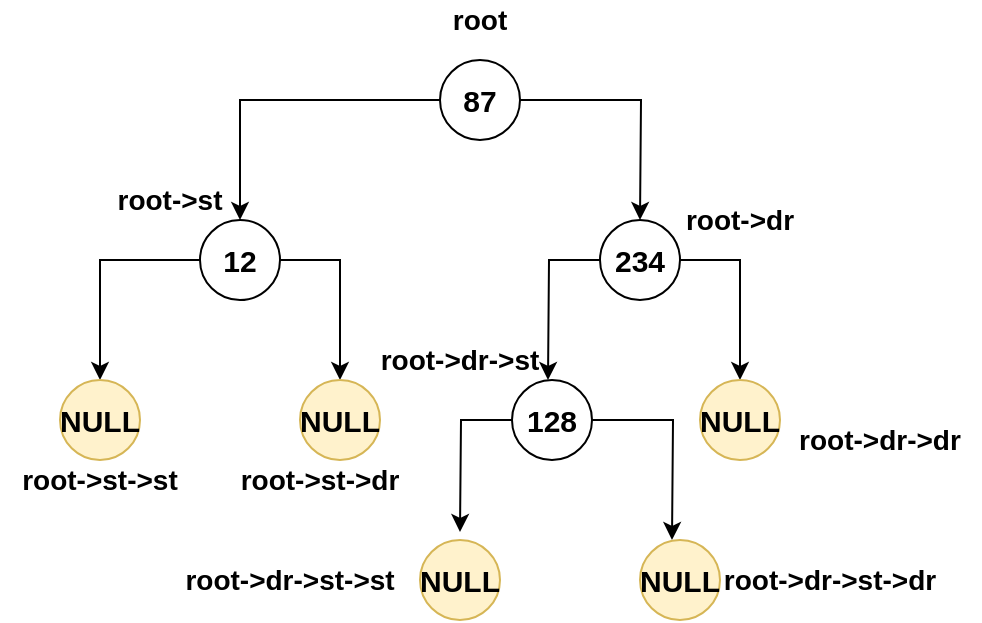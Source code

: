 <mxfile version="14.7.1" type="device"><diagram id="mWuVhL0nk_kftojqKcoN" name="Page-1"><mxGraphModel dx="1038" dy="548" grid="1" gridSize="10" guides="1" tooltips="1" connect="1" arrows="1" fold="1" page="1" pageScale="1" pageWidth="827" pageHeight="1169" math="0" shadow="0"><root><mxCell id="0"/><mxCell id="1" parent="0"/><mxCell id="s3o5FQOJutdD1I3OnBrG-6" style="edgeStyle=orthogonalEdgeStyle;rounded=0;orthogonalLoop=1;jettySize=auto;html=1;exitX=1;exitY=0.5;exitDx=0;exitDy=0;entryX=0.5;entryY=0;entryDx=0;entryDy=0;" parent="1" source="s3o5FQOJutdD1I3OnBrG-1" edge="1"><mxGeometry relative="1" as="geometry"><mxPoint x="460" y="160" as="targetPoint"/></mxGeometry></mxCell><mxCell id="s3o5FQOJutdD1I3OnBrG-21" style="edgeStyle=orthogonalEdgeStyle;rounded=0;orthogonalLoop=1;jettySize=auto;html=1;entryX=0.5;entryY=0;entryDx=0;entryDy=0;" parent="1" source="s3o5FQOJutdD1I3OnBrG-1" target="s3o5FQOJutdD1I3OnBrG-12" edge="1"><mxGeometry relative="1" as="geometry"/></mxCell><mxCell id="s3o5FQOJutdD1I3OnBrG-1" value="&lt;b&gt;&lt;font style=&quot;font-size: 15px&quot;&gt;87&lt;/font&gt;&lt;/b&gt;" style="ellipse;whiteSpace=wrap;html=1;aspect=fixed;" parent="1" vertex="1"><mxGeometry x="360" y="80" width="40" height="40" as="geometry"/></mxCell><mxCell id="s3o5FQOJutdD1I3OnBrG-10" style="edgeStyle=orthogonalEdgeStyle;rounded=0;orthogonalLoop=1;jettySize=auto;html=1;entryX=0.5;entryY=0;entryDx=0;entryDy=0;" parent="1" source="s3o5FQOJutdD1I3OnBrG-7" edge="1"><mxGeometry relative="1" as="geometry"><mxPoint x="414" y="240" as="targetPoint"/></mxGeometry></mxCell><mxCell id="s3o5FQOJutdD1I3OnBrG-11" style="edgeStyle=orthogonalEdgeStyle;rounded=0;orthogonalLoop=1;jettySize=auto;html=1;entryX=0.5;entryY=0;entryDx=0;entryDy=0;" parent="1" source="s3o5FQOJutdD1I3OnBrG-7" target="s3o5FQOJutdD1I3OnBrG-9" edge="1"><mxGeometry relative="1" as="geometry"/></mxCell><mxCell id="s3o5FQOJutdD1I3OnBrG-7" value="&lt;b&gt;&lt;font style=&quot;font-size: 15px&quot;&gt;234&lt;/font&gt;&lt;/b&gt;" style="ellipse;whiteSpace=wrap;html=1;aspect=fixed;" parent="1" vertex="1"><mxGeometry x="440" y="160" width="40" height="40" as="geometry"/></mxCell><mxCell id="s3o5FQOJutdD1I3OnBrG-9" value="&lt;span style=&quot;font-size: 15px&quot;&gt;&lt;b&gt;NULL&lt;/b&gt;&lt;/span&gt;" style="ellipse;whiteSpace=wrap;html=1;aspect=fixed;fillColor=#fff2cc;strokeColor=#d6b656;" parent="1" vertex="1"><mxGeometry x="490" y="240" width="40" height="40" as="geometry"/></mxCell><mxCell id="s3o5FQOJutdD1I3OnBrG-15" style="edgeStyle=orthogonalEdgeStyle;rounded=0;orthogonalLoop=1;jettySize=auto;html=1;entryX=0.5;entryY=0;entryDx=0;entryDy=0;" parent="1" source="s3o5FQOJutdD1I3OnBrG-12" target="s3o5FQOJutdD1I3OnBrG-13" edge="1"><mxGeometry relative="1" as="geometry"/></mxCell><mxCell id="s3o5FQOJutdD1I3OnBrG-16" style="edgeStyle=orthogonalEdgeStyle;rounded=0;orthogonalLoop=1;jettySize=auto;html=1;entryX=0.5;entryY=0;entryDx=0;entryDy=0;" parent="1" source="s3o5FQOJutdD1I3OnBrG-12" target="s3o5FQOJutdD1I3OnBrG-14" edge="1"><mxGeometry relative="1" as="geometry"/></mxCell><mxCell id="s3o5FQOJutdD1I3OnBrG-12" value="&lt;b&gt;&lt;font style=&quot;font-size: 15px&quot;&gt;12&lt;/font&gt;&lt;/b&gt;" style="ellipse;whiteSpace=wrap;html=1;aspect=fixed;" parent="1" vertex="1"><mxGeometry x="240" y="160" width="40" height="40" as="geometry"/></mxCell><mxCell id="s3o5FQOJutdD1I3OnBrG-13" value="&lt;span style=&quot;font-size: 15px&quot;&gt;&lt;b&gt;NULL&lt;/b&gt;&lt;/span&gt;" style="ellipse;whiteSpace=wrap;html=1;aspect=fixed;fillColor=#fff2cc;strokeColor=#d6b656;" parent="1" vertex="1"><mxGeometry x="170" y="240" width="40" height="40" as="geometry"/></mxCell><mxCell id="s3o5FQOJutdD1I3OnBrG-14" value="&lt;span style=&quot;font-size: 15px&quot;&gt;&lt;b&gt;NULL&lt;/b&gt;&lt;/span&gt;" style="ellipse;whiteSpace=wrap;html=1;aspect=fixed;fillColor=#fff2cc;strokeColor=#d6b656;" parent="1" vertex="1"><mxGeometry x="290" y="240" width="40" height="40" as="geometry"/></mxCell><mxCell id="s3o5FQOJutdD1I3OnBrG-26" style="edgeStyle=orthogonalEdgeStyle;rounded=0;orthogonalLoop=1;jettySize=auto;html=1;" parent="1" source="s3o5FQOJutdD1I3OnBrG-23" edge="1"><mxGeometry relative="1" as="geometry"><mxPoint x="370" y="316" as="targetPoint"/></mxGeometry></mxCell><mxCell id="s3o5FQOJutdD1I3OnBrG-27" style="edgeStyle=orthogonalEdgeStyle;rounded=0;orthogonalLoop=1;jettySize=auto;html=1;entryX=0.5;entryY=0;entryDx=0;entryDy=0;" parent="1" source="s3o5FQOJutdD1I3OnBrG-23" edge="1"><mxGeometry relative="1" as="geometry"><mxPoint x="476" y="320" as="targetPoint"/></mxGeometry></mxCell><mxCell id="s3o5FQOJutdD1I3OnBrG-23" value="&lt;b&gt;&lt;font style=&quot;font-size: 15px&quot;&gt;128&lt;/font&gt;&lt;/b&gt;" style="ellipse;whiteSpace=wrap;html=1;aspect=fixed;" parent="1" vertex="1"><mxGeometry x="396" y="240" width="40" height="40" as="geometry"/></mxCell><mxCell id="s3o5FQOJutdD1I3OnBrG-24" value="&lt;span style=&quot;font-size: 15px&quot;&gt;&lt;b&gt;NULL&lt;/b&gt;&lt;/span&gt;" style="ellipse;whiteSpace=wrap;html=1;aspect=fixed;fillColor=#fff2cc;strokeColor=#d6b656;" parent="1" vertex="1"><mxGeometry x="350" y="320" width="40" height="40" as="geometry"/></mxCell><mxCell id="s3o5FQOJutdD1I3OnBrG-25" value="&lt;span style=&quot;font-size: 15px&quot;&gt;&lt;b&gt;NULL&lt;/b&gt;&lt;/span&gt;" style="ellipse;whiteSpace=wrap;html=1;aspect=fixed;fillColor=#fff2cc;strokeColor=#d6b656;" parent="1" vertex="1"><mxGeometry x="460" y="320" width="40" height="40" as="geometry"/></mxCell><mxCell id="s3o5FQOJutdD1I3OnBrG-28" value="&lt;b&gt;&lt;font style=&quot;font-size: 14px&quot;&gt;root&lt;/font&gt;&lt;/b&gt;" style="text;html=1;strokeColor=none;fillColor=none;align=center;verticalAlign=middle;whiteSpace=wrap;rounded=0;" parent="1" vertex="1"><mxGeometry x="360" y="50" width="40" height="20" as="geometry"/></mxCell><mxCell id="s3o5FQOJutdD1I3OnBrG-29" value="&lt;b&gt;&lt;font style=&quot;font-size: 14px&quot;&gt;root-&amp;gt;st&lt;/font&gt;&lt;/b&gt;" style="text;html=1;strokeColor=none;fillColor=none;align=center;verticalAlign=middle;whiteSpace=wrap;rounded=0;" parent="1" vertex="1"><mxGeometry x="190" y="140" width="70" height="20" as="geometry"/></mxCell><mxCell id="s3o5FQOJutdD1I3OnBrG-30" value="&lt;b&gt;&lt;font style=&quot;font-size: 14px&quot;&gt;root-&amp;gt;st-&amp;gt;st&lt;/font&gt;&lt;/b&gt;" style="text;html=1;strokeColor=none;fillColor=none;align=center;verticalAlign=middle;whiteSpace=wrap;rounded=0;" parent="1" vertex="1"><mxGeometry x="140" y="280" width="100" height="20" as="geometry"/></mxCell><mxCell id="s3o5FQOJutdD1I3OnBrG-31" value="&lt;b&gt;&lt;font style=&quot;font-size: 14px&quot;&gt;root-&amp;gt;st-&amp;gt;dr&lt;/font&gt;&lt;/b&gt;" style="text;html=1;strokeColor=none;fillColor=none;align=center;verticalAlign=middle;whiteSpace=wrap;rounded=0;" parent="1" vertex="1"><mxGeometry x="250" y="280" width="100" height="20" as="geometry"/></mxCell><mxCell id="s3o5FQOJutdD1I3OnBrG-33" value="&lt;b&gt;&lt;font style=&quot;font-size: 14px&quot;&gt;root-&amp;gt;dr&lt;/font&gt;&lt;/b&gt;" style="text;html=1;strokeColor=none;fillColor=none;align=center;verticalAlign=middle;whiteSpace=wrap;rounded=0;" parent="1" vertex="1"><mxGeometry x="460" y="150" width="100" height="20" as="geometry"/></mxCell><mxCell id="s3o5FQOJutdD1I3OnBrG-34" value="&lt;b&gt;&lt;font style=&quot;font-size: 14px&quot;&gt;root-&amp;gt;dr-&amp;gt;dr&lt;/font&gt;&lt;/b&gt;" style="text;html=1;strokeColor=none;fillColor=none;align=center;verticalAlign=middle;whiteSpace=wrap;rounded=0;" parent="1" vertex="1"><mxGeometry x="530" y="260" width="100" height="20" as="geometry"/></mxCell><mxCell id="s3o5FQOJutdD1I3OnBrG-35" value="&lt;b&gt;&lt;font style=&quot;font-size: 14px&quot;&gt;root-&amp;gt;dr-&amp;gt;st&lt;/font&gt;&lt;/b&gt;" style="text;html=1;strokeColor=none;fillColor=none;align=center;verticalAlign=middle;whiteSpace=wrap;rounded=0;" parent="1" vertex="1"><mxGeometry x="320" y="220" width="100" height="20" as="geometry"/></mxCell><mxCell id="s3o5FQOJutdD1I3OnBrG-36" value="&lt;b&gt;&lt;font style=&quot;font-size: 14px&quot;&gt;root-&amp;gt;dr-&amp;gt;st-&amp;gt;st&lt;/font&gt;&lt;/b&gt;" style="text;html=1;strokeColor=none;fillColor=none;align=center;verticalAlign=middle;whiteSpace=wrap;rounded=0;" parent="1" vertex="1"><mxGeometry x="230" y="330" width="110" height="20" as="geometry"/></mxCell><mxCell id="s3o5FQOJutdD1I3OnBrG-37" value="&lt;b&gt;&lt;font style=&quot;font-size: 14px&quot;&gt;root-&amp;gt;dr-&amp;gt;st-&amp;gt;dr&lt;/font&gt;&lt;/b&gt;" style="text;html=1;strokeColor=none;fillColor=none;align=center;verticalAlign=middle;whiteSpace=wrap;rounded=0;" parent="1" vertex="1"><mxGeometry x="500" y="330" width="110" height="20" as="geometry"/></mxCell></root></mxGraphModel></diagram></mxfile>